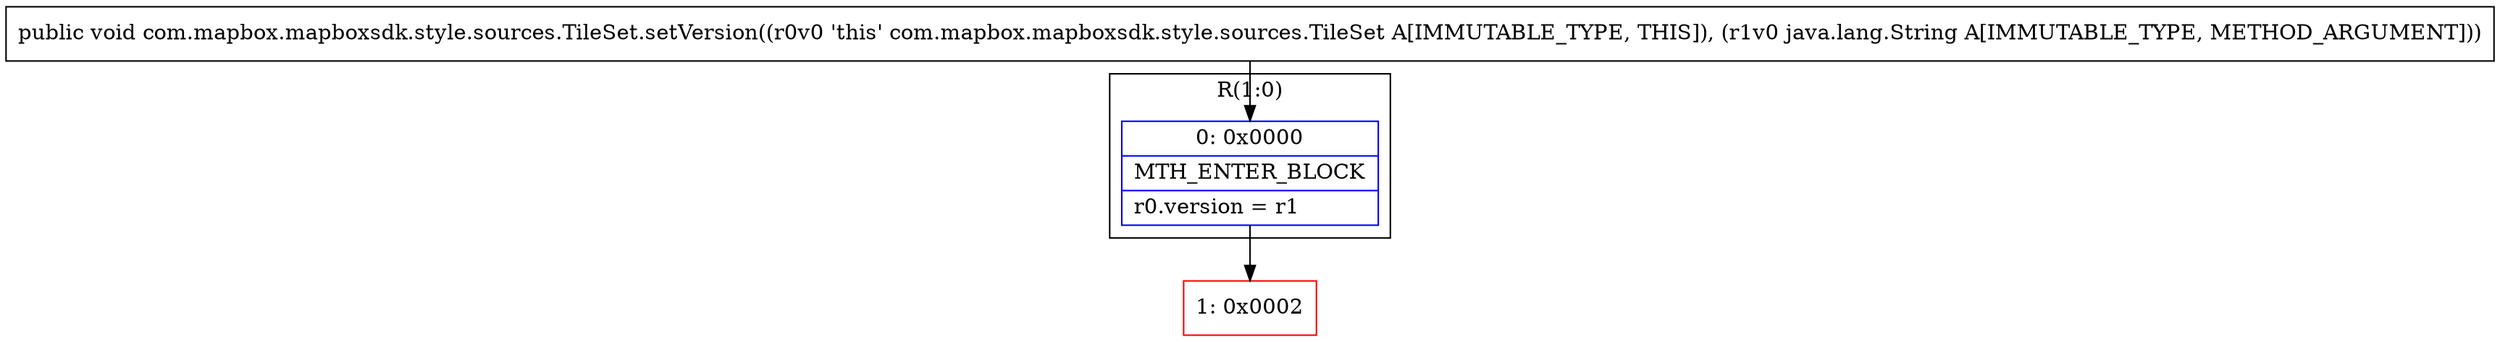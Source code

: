 digraph "CFG forcom.mapbox.mapboxsdk.style.sources.TileSet.setVersion(Ljava\/lang\/String;)V" {
subgraph cluster_Region_1833264042 {
label = "R(1:0)";
node [shape=record,color=blue];
Node_0 [shape=record,label="{0\:\ 0x0000|MTH_ENTER_BLOCK\l|r0.version = r1\l}"];
}
Node_1 [shape=record,color=red,label="{1\:\ 0x0002}"];
MethodNode[shape=record,label="{public void com.mapbox.mapboxsdk.style.sources.TileSet.setVersion((r0v0 'this' com.mapbox.mapboxsdk.style.sources.TileSet A[IMMUTABLE_TYPE, THIS]), (r1v0 java.lang.String A[IMMUTABLE_TYPE, METHOD_ARGUMENT])) }"];
MethodNode -> Node_0;
Node_0 -> Node_1;
}

